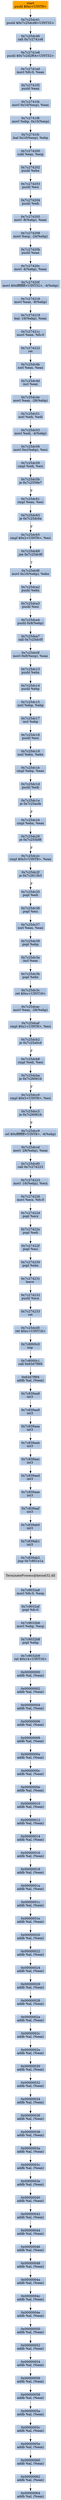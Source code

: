 digraph G {
node[shape=rectangle,style=filled,fillcolor=lightsteelblue,color=lightsteelblue]
bgcolor="transparent"
a0x7c25dc3fpushl_0xcUINT8[label="start\npushl $0xc<UINT8>",color="lightgrey",fillcolor="orange"];
a0x7c25dc41pushl_0x7c25dcd8UINT32[label="0x7c25dc41\npushl $0x7c25dcd8<UINT32>"];
a0x7c25dc46call_0x7c2741e8[label="0x7c25dc46\ncall 0x7c2741e8"];
a0x7c2741e8pushl_0x7c2d2f64UINT32[label="0x7c2741e8\npushl $0x7c2d2f64<UINT32>"];
a0x7c2741edmovl_fs_0_eax[label="0x7c2741ed\nmovl %fs:0, %eax"];
a0x7c2741f3pushl_eax[label="0x7c2741f3\npushl %eax"];
a0x7c2741f4movl_0x10esp__eax[label="0x7c2741f4\nmovl 0x10(%esp), %eax"];
a0x7c2741f8movl_ebp_0x10esp_[label="0x7c2741f8\nmovl %ebp, 0x10(%esp)"];
a0x7c2741fcleal_0x10esp__ebp[label="0x7c2741fc\nleal 0x10(%esp), %ebp"];
a0x7c274200subl_eax_esp[label="0x7c274200\nsubl %eax, %esp"];
a0x7c274202pushl_ebx[label="0x7c274202\npushl %ebx"];
a0x7c274203pushl_esi[label="0x7c274203\npushl %esi"];
a0x7c274204pushl_edi[label="0x7c274204\npushl %edi"];
a0x7c274205movl__8ebp__eax[label="0x7c274205\nmovl -8(%ebp), %eax"];
a0x7c274208movl_esp__24ebp_[label="0x7c274208\nmovl %esp, -24(%ebp)"];
a0x7c27420bpushl_eax[label="0x7c27420b\npushl %eax"];
a0x7c27420cmovl__4ebp__eax[label="0x7c27420c\nmovl -4(%ebp), %eax"];
a0x7c27420fmovl_0xffffffffUINT32__4ebp_[label="0x7c27420f\nmovl $0xffffffff<UINT32>, -4(%ebp)"];
a0x7c274216movl_eax__8ebp_[label="0x7c274216\nmovl %eax, -8(%ebp)"];
a0x7c274219leal__16ebp__eax[label="0x7c274219\nleal -16(%ebp), %eax"];
a0x7c27421cmovl_eax_fs_0[label="0x7c27421c\nmovl %eax, %fs:0"];
a0x7c274222ret[label="0x7c274222\nret"];
a0x7c25dc4bxorl_eax_eax[label="0x7c25dc4b\nxorl %eax, %eax"];
a0x7c25dc4dincl_eax[label="0x7c25dc4d\nincl %eax"];
a0x7c25dc4emovl_eax__28ebp_[label="0x7c25dc4e\nmovl %eax, -28(%ebp)"];
a0x7c25dc51xorl_edi_edi[label="0x7c25dc51\nxorl %edi, %edi"];
a0x7c25dc53movl_edi__4ebp_[label="0x7c25dc53\nmovl %edi, -4(%ebp)"];
a0x7c25dc56movl_0xcebp__esi[label="0x7c25dc56\nmovl 0xc(%ebp), %esi"];
a0x7c25dc59cmpl_edi_esi[label="0x7c25dc59\ncmpl %edi, %esi"];
a0x7c25dc5bje_0x7c2559e7[label="0x7c25dc5b\nje 0x7c2559e7"];
a0x7c25dc61cmpl_eax_esi[label="0x7c25dc61\ncmpl %eax, %esi"];
a0x7c25dc63je_0x7c25dc6a[label="0x7c25dc63\nje 0x7c25dc6a"];
a0x7c25dc65cmpl_0x2UINT8_esi[label="0x7c25dc65\ncmpl $0x2<UINT8>, %esi"];
a0x7c25dc68jne_0x7c25dc9f[label="0x7c25dc68\njne 0x7c25dc9f"];
a0x7c25dc9fmovl_0x10ebp__ebx[label="0x7c25dc9f\nmovl 0x10(%ebp), %ebx"];
a0x7c25dca2pushl_ebx[label="0x7c25dca2\npushl %ebx"];
a0x7c25dca3pushl_esi[label="0x7c25dca3\npushl %esi"];
a0x7c25dca4pushl_0x8ebp_[label="0x7c25dca4\npushl 0x8(%ebp)"];
a0x7c25dca7call_0x7c25dc0f[label="0x7c25dca7\ncall 0x7c25dc0f"];
a0x7c25dc0fmovl_0x8esp__eax[label="0x7c25dc0f\nmovl 0x8(%esp), %eax"];
a0x7c25dc13pushl_ebx[label="0x7c25dc13\npushl %ebx"];
a0x7c25dc14pushl_ebp[label="0x7c25dc14\npushl %ebp"];
a0x7c25dc15xorl_ebp_ebp[label="0x7c25dc15\nxorl %ebp, %ebp"];
a0x7c25dc17incl_ebp[label="0x7c25dc17\nincl %ebp"];
a0x7c25dc18pushl_esi[label="0x7c25dc18\npushl %esi"];
a0x7c25dc19xorl_ebx_ebx[label="0x7c25dc19\nxorl %ebx, %ebx"];
a0x7c25dc1bcmpl_ebp_eax[label="0x7c25dc1b\ncmpl %ebp, %eax"];
a0x7c25dc1dpushl_edi[label="0x7c25dc1d\npushl %edi"];
a0x7c25dc1eje_0x7c25acfe[label="0x7c25dc1e\nje 0x7c25acfe"];
a0x7c25dc24cmpl_ebx_eax[label="0x7c25dc24\ncmpl %ebx, %eax"];
a0x7c25dc26je_0x7c255bf8[label="0x7c25dc26\nje 0x7c255bf8"];
a0x7c25dc2ccmpl_0x3UINT8_eax[label="0x7c25dc2c\ncmpl $0x3<UINT8>, %eax"];
a0x7c25dc2fje_0x7c2613b3[label="0x7c25dc2f\nje 0x7c2613b3"];
a0x7c25dc35popl_edi[label="0x7c25dc35\npopl %edi"];
a0x7c25dc36popl_esi[label="0x7c25dc36\npopl %esi"];
a0x7c25dc37xorl_eax_eax[label="0x7c25dc37\nxorl %eax, %eax"];
a0x7c25dc39popl_ebp[label="0x7c25dc39\npopl %ebp"];
a0x7c25dc3aincl_eax[label="0x7c25dc3a\nincl %eax"];
a0x7c25dc3bpopl_ebx[label="0x7c25dc3b\npopl %ebx"];
a0x7c25dc3cret_0xcUINT16[label="0x7c25dc3c\nret $0xc<UINT16>"];
a0x7c25dcacmovl_eax__28ebp_[label="0x7c25dcac\nmovl %eax, -28(%ebp)"];
a0x7c25dcafcmpl_0x1UINT8_esi[label="0x7c25dcaf\ncmpl $0x1<UINT8>, %esi"];
a0x7c25dcb2je_0x7c25a0cd[label="0x7c25dcb2\nje 0x7c25a0cd"];
a0x7c25dcb8cmpl_edi_esi[label="0x7c25dcb8\ncmpl %edi, %esi"];
a0x7c25dcbaje_0x7c26061b[label="0x7c25dcba\nje 0x7c26061b"];
a0x7c25dcc0cmpl_0x3UINT8_esi[label="0x7c25dcc0\ncmpl $0x3<UINT8>, %esi"];
a0x7c25dcc3je_0x7c26061b[label="0x7c25dcc3\nje 0x7c26061b"];
a0x7c25dcc9orl_0xffffffffUINT8__4ebp_[label="0x7c25dcc9\norl $0xffffffff<UINT8>, -4(%ebp)"];
a0x7c25dccdmovl__28ebp__eax[label="0x7c25dccd\nmovl -28(%ebp), %eax"];
a0x7c25dcd0call_0x7c274223[label="0x7c25dcd0\ncall 0x7c274223"];
a0x7c274223movl__16ebp__ecx[label="0x7c274223\nmovl -16(%ebp), %ecx"];
a0x7c274226movl_ecx_fs_0[label="0x7c274226\nmovl %ecx, %fs:0"];
a0x7c27422dpopl_ecx[label="0x7c27422d\npopl %ecx"];
a0x7c27422epopl_edi[label="0x7c27422e\npopl %edi"];
a0x7c27422fpopl_esi[label="0x7c27422f\npopl %esi"];
a0x7c274230popl_ebx[label="0x7c274230\npopl %ebx"];
a0x7c274231leave_[label="0x7c274231\nleave "];
a0x7c274232pushl_ecx[label="0x7c274232\npushl %ecx"];
a0x7c274233ret[label="0x7c274233\nret"];
a0x7c25dcd5ret_0xcUINT16[label="0x7c25dcd5\nret $0xc<UINT16>"];
a0x7c8000c0nop_[label="0x7c8000c0\nnop "];
a0x7c8000c1call_0x63d7f9f4[label="0x7c8000c1\ncall 0x63d7f9f4"];
a0x63d7f9f4addb_al_eax_[label="0x63d7f9f4\naddb %al, (%eax)"];
a0x7c839aa8int3_[label="0x7c839aa8\nint3 "];
a0x7c839aa9int3_[label="0x7c839aa9\nint3 "];
a0x7c839aaaint3_[label="0x7c839aaa\nint3 "];
a0x7c839aabint3_[label="0x7c839aab\nint3 "];
a0x7c839aacint3_[label="0x7c839aac\nint3 "];
a0x7c839aadint3_[label="0x7c839aad\nint3 "];
a0x7c839aaeint3_[label="0x7c839aae\nint3 "];
a0x7c839aafint3_[label="0x7c839aaf\nint3 "];
a0x7c839ab0int3_[label="0x7c839ab0\nint3 "];
a0x7c839ab1int3_[label="0x7c839ab1\nint3 "];
a0x7c839ab2jmp_0x7c801e1a[label="0x7c839ab2\njmp 0x7c801e1a"];
TerminateProcess_kernel32_dll[label="TerminateProcess@kernel32.dll",color="lightgrey",fillcolor="lightgrey"];
a0x7c9032a8movl_fs_0_esp[label="0x7c9032a8\nmovl %fs:0, %esp"];
a0x7c9032afpopl_fs_0[label="0x7c9032af\npopl %fs:0"];
a0x7c9032b6movl_ebp_esp[label="0x7c9032b6\nmovl %ebp, %esp"];
a0x7c9032b8popl_ebp[label="0x7c9032b8\npopl %ebp"];
a0x7c9032b9ret_0x14UINT16[label="0x7c9032b9\nret $0x14<UINT16>"];
a0x00000000addb_al_eax_[label="0x00000000\naddb %al, (%eax)"];
a0x00000002addb_al_eax_[label="0x00000002\naddb %al, (%eax)"];
a0x00000004addb_al_eax_[label="0x00000004\naddb %al, (%eax)"];
a0x00000006addb_al_eax_[label="0x00000006\naddb %al, (%eax)"];
a0x00000008addb_al_eax_[label="0x00000008\naddb %al, (%eax)"];
a0x0000000aaddb_al_eax_[label="0x0000000a\naddb %al, (%eax)"];
a0x0000000caddb_al_eax_[label="0x0000000c\naddb %al, (%eax)"];
a0x0000000eaddb_al_eax_[label="0x0000000e\naddb %al, (%eax)"];
a0x00000010addb_al_eax_[label="0x00000010\naddb %al, (%eax)"];
a0x00000012addb_al_eax_[label="0x00000012\naddb %al, (%eax)"];
a0x00000014addb_al_eax_[label="0x00000014\naddb %al, (%eax)"];
a0x00000016addb_al_eax_[label="0x00000016\naddb %al, (%eax)"];
a0x00000018addb_al_eax_[label="0x00000018\naddb %al, (%eax)"];
a0x0000001aaddb_al_eax_[label="0x0000001a\naddb %al, (%eax)"];
a0x0000001caddb_al_eax_[label="0x0000001c\naddb %al, (%eax)"];
a0x0000001eaddb_al_eax_[label="0x0000001e\naddb %al, (%eax)"];
a0x00000020addb_al_eax_[label="0x00000020\naddb %al, (%eax)"];
a0x00000022addb_al_eax_[label="0x00000022\naddb %al, (%eax)"];
a0x00000024addb_al_eax_[label="0x00000024\naddb %al, (%eax)"];
a0x00000026addb_al_eax_[label="0x00000026\naddb %al, (%eax)"];
a0x00000028addb_al_eax_[label="0x00000028\naddb %al, (%eax)"];
a0x0000002aaddb_al_eax_[label="0x0000002a\naddb %al, (%eax)"];
a0x0000002caddb_al_eax_[label="0x0000002c\naddb %al, (%eax)"];
a0x0000002eaddb_al_eax_[label="0x0000002e\naddb %al, (%eax)"];
a0x00000030addb_al_eax_[label="0x00000030\naddb %al, (%eax)"];
a0x00000032addb_al_eax_[label="0x00000032\naddb %al, (%eax)"];
a0x00000034addb_al_eax_[label="0x00000034\naddb %al, (%eax)"];
a0x00000036addb_al_eax_[label="0x00000036\naddb %al, (%eax)"];
a0x00000038addb_al_eax_[label="0x00000038\naddb %al, (%eax)"];
a0x0000003aaddb_al_eax_[label="0x0000003a\naddb %al, (%eax)"];
a0x0000003caddb_al_eax_[label="0x0000003c\naddb %al, (%eax)"];
a0x0000003eaddb_al_eax_[label="0x0000003e\naddb %al, (%eax)"];
a0x00000040addb_al_eax_[label="0x00000040\naddb %al, (%eax)"];
a0x00000042addb_al_eax_[label="0x00000042\naddb %al, (%eax)"];
a0x00000044addb_al_eax_[label="0x00000044\naddb %al, (%eax)"];
a0x00000046addb_al_eax_[label="0x00000046\naddb %al, (%eax)"];
a0x00000048addb_al_eax_[label="0x00000048\naddb %al, (%eax)"];
a0x0000004aaddb_al_eax_[label="0x0000004a\naddb %al, (%eax)"];
a0x0000004caddb_al_eax_[label="0x0000004c\naddb %al, (%eax)"];
a0x0000004eaddb_al_eax_[label="0x0000004e\naddb %al, (%eax)"];
a0x00000050addb_al_eax_[label="0x00000050\naddb %al, (%eax)"];
a0x00000052addb_al_eax_[label="0x00000052\naddb %al, (%eax)"];
a0x00000054addb_al_eax_[label="0x00000054\naddb %al, (%eax)"];
a0x00000056addb_al_eax_[label="0x00000056\naddb %al, (%eax)"];
a0x00000058addb_al_eax_[label="0x00000058\naddb %al, (%eax)"];
a0x0000005aaddb_al_eax_[label="0x0000005a\naddb %al, (%eax)"];
a0x0000005caddb_al_eax_[label="0x0000005c\naddb %al, (%eax)"];
a0x0000005eaddb_al_eax_[label="0x0000005e\naddb %al, (%eax)"];
a0x00000060addb_al_eax_[label="0x00000060\naddb %al, (%eax)"];
a0x00000062addb_al_eax_[label="0x00000062\naddb %al, (%eax)"];
a0x00000064addb_al_eax_[label="0x00000064\naddb %al, (%eax)"];
a0x7c25dc3fpushl_0xcUINT8 -> a0x7c25dc41pushl_0x7c25dcd8UINT32 [color="#000000"];
a0x7c25dc41pushl_0x7c25dcd8UINT32 -> a0x7c25dc46call_0x7c2741e8 [color="#000000"];
a0x7c25dc46call_0x7c2741e8 -> a0x7c2741e8pushl_0x7c2d2f64UINT32 [color="#000000"];
a0x7c2741e8pushl_0x7c2d2f64UINT32 -> a0x7c2741edmovl_fs_0_eax [color="#000000"];
a0x7c2741edmovl_fs_0_eax -> a0x7c2741f3pushl_eax [color="#000000"];
a0x7c2741f3pushl_eax -> a0x7c2741f4movl_0x10esp__eax [color="#000000"];
a0x7c2741f4movl_0x10esp__eax -> a0x7c2741f8movl_ebp_0x10esp_ [color="#000000"];
a0x7c2741f8movl_ebp_0x10esp_ -> a0x7c2741fcleal_0x10esp__ebp [color="#000000"];
a0x7c2741fcleal_0x10esp__ebp -> a0x7c274200subl_eax_esp [color="#000000"];
a0x7c274200subl_eax_esp -> a0x7c274202pushl_ebx [color="#000000"];
a0x7c274202pushl_ebx -> a0x7c274203pushl_esi [color="#000000"];
a0x7c274203pushl_esi -> a0x7c274204pushl_edi [color="#000000"];
a0x7c274204pushl_edi -> a0x7c274205movl__8ebp__eax [color="#000000"];
a0x7c274205movl__8ebp__eax -> a0x7c274208movl_esp__24ebp_ [color="#000000"];
a0x7c274208movl_esp__24ebp_ -> a0x7c27420bpushl_eax [color="#000000"];
a0x7c27420bpushl_eax -> a0x7c27420cmovl__4ebp__eax [color="#000000"];
a0x7c27420cmovl__4ebp__eax -> a0x7c27420fmovl_0xffffffffUINT32__4ebp_ [color="#000000"];
a0x7c27420fmovl_0xffffffffUINT32__4ebp_ -> a0x7c274216movl_eax__8ebp_ [color="#000000"];
a0x7c274216movl_eax__8ebp_ -> a0x7c274219leal__16ebp__eax [color="#000000"];
a0x7c274219leal__16ebp__eax -> a0x7c27421cmovl_eax_fs_0 [color="#000000"];
a0x7c27421cmovl_eax_fs_0 -> a0x7c274222ret [color="#000000"];
a0x7c274222ret -> a0x7c25dc4bxorl_eax_eax [color="#000000"];
a0x7c25dc4bxorl_eax_eax -> a0x7c25dc4dincl_eax [color="#000000"];
a0x7c25dc4dincl_eax -> a0x7c25dc4emovl_eax__28ebp_ [color="#000000"];
a0x7c25dc4emovl_eax__28ebp_ -> a0x7c25dc51xorl_edi_edi [color="#000000"];
a0x7c25dc51xorl_edi_edi -> a0x7c25dc53movl_edi__4ebp_ [color="#000000"];
a0x7c25dc53movl_edi__4ebp_ -> a0x7c25dc56movl_0xcebp__esi [color="#000000"];
a0x7c25dc56movl_0xcebp__esi -> a0x7c25dc59cmpl_edi_esi [color="#000000"];
a0x7c25dc59cmpl_edi_esi -> a0x7c25dc5bje_0x7c2559e7 [color="#000000"];
a0x7c25dc5bje_0x7c2559e7 -> a0x7c25dc61cmpl_eax_esi [color="#000000",label="F"];
a0x7c25dc61cmpl_eax_esi -> a0x7c25dc63je_0x7c25dc6a [color="#000000"];
a0x7c25dc63je_0x7c25dc6a -> a0x7c25dc65cmpl_0x2UINT8_esi [color="#000000",label="F"];
a0x7c25dc65cmpl_0x2UINT8_esi -> a0x7c25dc68jne_0x7c25dc9f [color="#000000"];
a0x7c25dc68jne_0x7c25dc9f -> a0x7c25dc9fmovl_0x10ebp__ebx [color="#000000",label="T"];
a0x7c25dc9fmovl_0x10ebp__ebx -> a0x7c25dca2pushl_ebx [color="#000000"];
a0x7c25dca2pushl_ebx -> a0x7c25dca3pushl_esi [color="#000000"];
a0x7c25dca3pushl_esi -> a0x7c25dca4pushl_0x8ebp_ [color="#000000"];
a0x7c25dca4pushl_0x8ebp_ -> a0x7c25dca7call_0x7c25dc0f [color="#000000"];
a0x7c25dca7call_0x7c25dc0f -> a0x7c25dc0fmovl_0x8esp__eax [color="#000000"];
a0x7c25dc0fmovl_0x8esp__eax -> a0x7c25dc13pushl_ebx [color="#000000"];
a0x7c25dc13pushl_ebx -> a0x7c25dc14pushl_ebp [color="#000000"];
a0x7c25dc14pushl_ebp -> a0x7c25dc15xorl_ebp_ebp [color="#000000"];
a0x7c25dc15xorl_ebp_ebp -> a0x7c25dc17incl_ebp [color="#000000"];
a0x7c25dc17incl_ebp -> a0x7c25dc18pushl_esi [color="#000000"];
a0x7c25dc18pushl_esi -> a0x7c25dc19xorl_ebx_ebx [color="#000000"];
a0x7c25dc19xorl_ebx_ebx -> a0x7c25dc1bcmpl_ebp_eax [color="#000000"];
a0x7c25dc1bcmpl_ebp_eax -> a0x7c25dc1dpushl_edi [color="#000000"];
a0x7c25dc1dpushl_edi -> a0x7c25dc1eje_0x7c25acfe [color="#000000"];
a0x7c25dc1eje_0x7c25acfe -> a0x7c25dc24cmpl_ebx_eax [color="#000000",label="F"];
a0x7c25dc24cmpl_ebx_eax -> a0x7c25dc26je_0x7c255bf8 [color="#000000"];
a0x7c25dc26je_0x7c255bf8 -> a0x7c25dc2ccmpl_0x3UINT8_eax [color="#000000",label="F"];
a0x7c25dc2ccmpl_0x3UINT8_eax -> a0x7c25dc2fje_0x7c2613b3 [color="#000000"];
a0x7c25dc2fje_0x7c2613b3 -> a0x7c25dc35popl_edi [color="#000000",label="F"];
a0x7c25dc35popl_edi -> a0x7c25dc36popl_esi [color="#000000"];
a0x7c25dc36popl_esi -> a0x7c25dc37xorl_eax_eax [color="#000000"];
a0x7c25dc37xorl_eax_eax -> a0x7c25dc39popl_ebp [color="#000000"];
a0x7c25dc39popl_ebp -> a0x7c25dc3aincl_eax [color="#000000"];
a0x7c25dc3aincl_eax -> a0x7c25dc3bpopl_ebx [color="#000000"];
a0x7c25dc3bpopl_ebx -> a0x7c25dc3cret_0xcUINT16 [color="#000000"];
a0x7c25dc3cret_0xcUINT16 -> a0x7c25dcacmovl_eax__28ebp_ [color="#000000"];
a0x7c25dcacmovl_eax__28ebp_ -> a0x7c25dcafcmpl_0x1UINT8_esi [color="#000000"];
a0x7c25dcafcmpl_0x1UINT8_esi -> a0x7c25dcb2je_0x7c25a0cd [color="#000000"];
a0x7c25dcb2je_0x7c25a0cd -> a0x7c25dcb8cmpl_edi_esi [color="#000000",label="F"];
a0x7c25dcb8cmpl_edi_esi -> a0x7c25dcbaje_0x7c26061b [color="#000000"];
a0x7c25dcbaje_0x7c26061b -> a0x7c25dcc0cmpl_0x3UINT8_esi [color="#000000",label="F"];
a0x7c25dcc0cmpl_0x3UINT8_esi -> a0x7c25dcc3je_0x7c26061b [color="#000000"];
a0x7c25dcc3je_0x7c26061b -> a0x7c25dcc9orl_0xffffffffUINT8__4ebp_ [color="#000000",label="F"];
a0x7c25dcc9orl_0xffffffffUINT8__4ebp_ -> a0x7c25dccdmovl__28ebp__eax [color="#000000"];
a0x7c25dccdmovl__28ebp__eax -> a0x7c25dcd0call_0x7c274223 [color="#000000"];
a0x7c25dcd0call_0x7c274223 -> a0x7c274223movl__16ebp__ecx [color="#000000"];
a0x7c274223movl__16ebp__ecx -> a0x7c274226movl_ecx_fs_0 [color="#000000"];
a0x7c274226movl_ecx_fs_0 -> a0x7c27422dpopl_ecx [color="#000000"];
a0x7c27422dpopl_ecx -> a0x7c27422epopl_edi [color="#000000"];
a0x7c27422epopl_edi -> a0x7c27422fpopl_esi [color="#000000"];
a0x7c27422fpopl_esi -> a0x7c274230popl_ebx [color="#000000"];
a0x7c274230popl_ebx -> a0x7c274231leave_ [color="#000000"];
a0x7c274231leave_ -> a0x7c274232pushl_ecx [color="#000000"];
a0x7c274232pushl_ecx -> a0x7c274233ret [color="#000000"];
a0x7c274233ret -> a0x7c25dcd5ret_0xcUINT16 [color="#000000"];
a0x7c25dcd5ret_0xcUINT16 -> a0x7c8000c0nop_ [color="#000000"];
a0x7c8000c0nop_ -> a0x7c8000c1call_0x63d7f9f4 [color="#000000"];
a0x7c8000c1call_0x63d7f9f4 -> a0x63d7f9f4addb_al_eax_ [color="#000000"];
a0x63d7f9f4addb_al_eax_ -> a0x7c839aa8int3_ [color="#000000"];
a0x7c839aa8int3_ -> a0x7c839aa9int3_ [color="#000000"];
a0x7c839aa9int3_ -> a0x7c839aaaint3_ [color="#000000"];
a0x7c839aaaint3_ -> a0x7c839aabint3_ [color="#000000"];
a0x7c839aabint3_ -> a0x7c839aacint3_ [color="#000000"];
a0x7c839aacint3_ -> a0x7c839aadint3_ [color="#000000"];
a0x7c839aadint3_ -> a0x7c839aaeint3_ [color="#000000"];
a0x7c839aaeint3_ -> a0x7c839aafint3_ [color="#000000"];
a0x7c839aafint3_ -> a0x7c839ab0int3_ [color="#000000"];
a0x7c839ab0int3_ -> a0x7c839ab1int3_ [color="#000000"];
a0x7c839ab1int3_ -> a0x7c839ab2jmp_0x7c801e1a [color="#000000"];
a0x7c839ab2jmp_0x7c801e1a -> TerminateProcess_kernel32_dll [color="#000000"];
TerminateProcess_kernel32_dll -> a0x7c9032a8movl_fs_0_esp [color="#000000"];
a0x7c9032a8movl_fs_0_esp -> a0x7c9032afpopl_fs_0 [color="#000000"];
a0x7c9032afpopl_fs_0 -> a0x7c9032b6movl_ebp_esp [color="#000000"];
a0x7c9032b6movl_ebp_esp -> a0x7c9032b8popl_ebp [color="#000000"];
a0x7c9032b8popl_ebp -> a0x7c9032b9ret_0x14UINT16 [color="#000000"];
a0x7c9032b9ret_0x14UINT16 -> a0x00000000addb_al_eax_ [color="#000000"];
a0x00000000addb_al_eax_ -> a0x00000002addb_al_eax_ [color="#000000"];
a0x00000002addb_al_eax_ -> a0x00000004addb_al_eax_ [color="#000000"];
a0x00000004addb_al_eax_ -> a0x00000006addb_al_eax_ [color="#000000"];
a0x00000006addb_al_eax_ -> a0x00000008addb_al_eax_ [color="#000000"];
a0x00000008addb_al_eax_ -> a0x0000000aaddb_al_eax_ [color="#000000"];
a0x0000000aaddb_al_eax_ -> a0x0000000caddb_al_eax_ [color="#000000"];
a0x0000000caddb_al_eax_ -> a0x0000000eaddb_al_eax_ [color="#000000"];
a0x0000000eaddb_al_eax_ -> a0x00000010addb_al_eax_ [color="#000000"];
a0x00000010addb_al_eax_ -> a0x00000012addb_al_eax_ [color="#000000"];
a0x00000012addb_al_eax_ -> a0x00000014addb_al_eax_ [color="#000000"];
a0x00000014addb_al_eax_ -> a0x00000016addb_al_eax_ [color="#000000"];
a0x00000016addb_al_eax_ -> a0x00000018addb_al_eax_ [color="#000000"];
a0x00000018addb_al_eax_ -> a0x0000001aaddb_al_eax_ [color="#000000"];
a0x0000001aaddb_al_eax_ -> a0x0000001caddb_al_eax_ [color="#000000"];
a0x0000001caddb_al_eax_ -> a0x0000001eaddb_al_eax_ [color="#000000"];
a0x0000001eaddb_al_eax_ -> a0x00000020addb_al_eax_ [color="#000000"];
a0x00000020addb_al_eax_ -> a0x00000022addb_al_eax_ [color="#000000"];
a0x00000022addb_al_eax_ -> a0x00000024addb_al_eax_ [color="#000000"];
a0x00000024addb_al_eax_ -> a0x00000026addb_al_eax_ [color="#000000"];
a0x00000026addb_al_eax_ -> a0x00000028addb_al_eax_ [color="#000000"];
a0x00000028addb_al_eax_ -> a0x0000002aaddb_al_eax_ [color="#000000"];
a0x0000002aaddb_al_eax_ -> a0x0000002caddb_al_eax_ [color="#000000"];
a0x0000002caddb_al_eax_ -> a0x0000002eaddb_al_eax_ [color="#000000"];
a0x0000002eaddb_al_eax_ -> a0x00000030addb_al_eax_ [color="#000000"];
a0x00000030addb_al_eax_ -> a0x00000032addb_al_eax_ [color="#000000"];
a0x00000032addb_al_eax_ -> a0x00000034addb_al_eax_ [color="#000000"];
a0x00000034addb_al_eax_ -> a0x00000036addb_al_eax_ [color="#000000"];
a0x00000036addb_al_eax_ -> a0x00000038addb_al_eax_ [color="#000000"];
a0x00000038addb_al_eax_ -> a0x0000003aaddb_al_eax_ [color="#000000"];
a0x0000003aaddb_al_eax_ -> a0x0000003caddb_al_eax_ [color="#000000"];
a0x0000003caddb_al_eax_ -> a0x0000003eaddb_al_eax_ [color="#000000"];
a0x0000003eaddb_al_eax_ -> a0x00000040addb_al_eax_ [color="#000000"];
a0x00000040addb_al_eax_ -> a0x00000042addb_al_eax_ [color="#000000"];
a0x00000042addb_al_eax_ -> a0x00000044addb_al_eax_ [color="#000000"];
a0x00000044addb_al_eax_ -> a0x00000046addb_al_eax_ [color="#000000"];
a0x00000046addb_al_eax_ -> a0x00000048addb_al_eax_ [color="#000000"];
a0x00000048addb_al_eax_ -> a0x0000004aaddb_al_eax_ [color="#000000"];
a0x0000004aaddb_al_eax_ -> a0x0000004caddb_al_eax_ [color="#000000"];
a0x0000004caddb_al_eax_ -> a0x0000004eaddb_al_eax_ [color="#000000"];
a0x0000004eaddb_al_eax_ -> a0x00000050addb_al_eax_ [color="#000000"];
a0x00000050addb_al_eax_ -> a0x00000052addb_al_eax_ [color="#000000"];
a0x00000052addb_al_eax_ -> a0x00000054addb_al_eax_ [color="#000000"];
a0x00000054addb_al_eax_ -> a0x00000056addb_al_eax_ [color="#000000"];
a0x00000056addb_al_eax_ -> a0x00000058addb_al_eax_ [color="#000000"];
a0x00000058addb_al_eax_ -> a0x0000005aaddb_al_eax_ [color="#000000"];
a0x0000005aaddb_al_eax_ -> a0x0000005caddb_al_eax_ [color="#000000"];
a0x0000005caddb_al_eax_ -> a0x0000005eaddb_al_eax_ [color="#000000"];
a0x0000005eaddb_al_eax_ -> a0x00000060addb_al_eax_ [color="#000000"];
a0x00000060addb_al_eax_ -> a0x00000062addb_al_eax_ [color="#000000"];
a0x00000062addb_al_eax_ -> a0x00000064addb_al_eax_ [color="#000000"];
}
